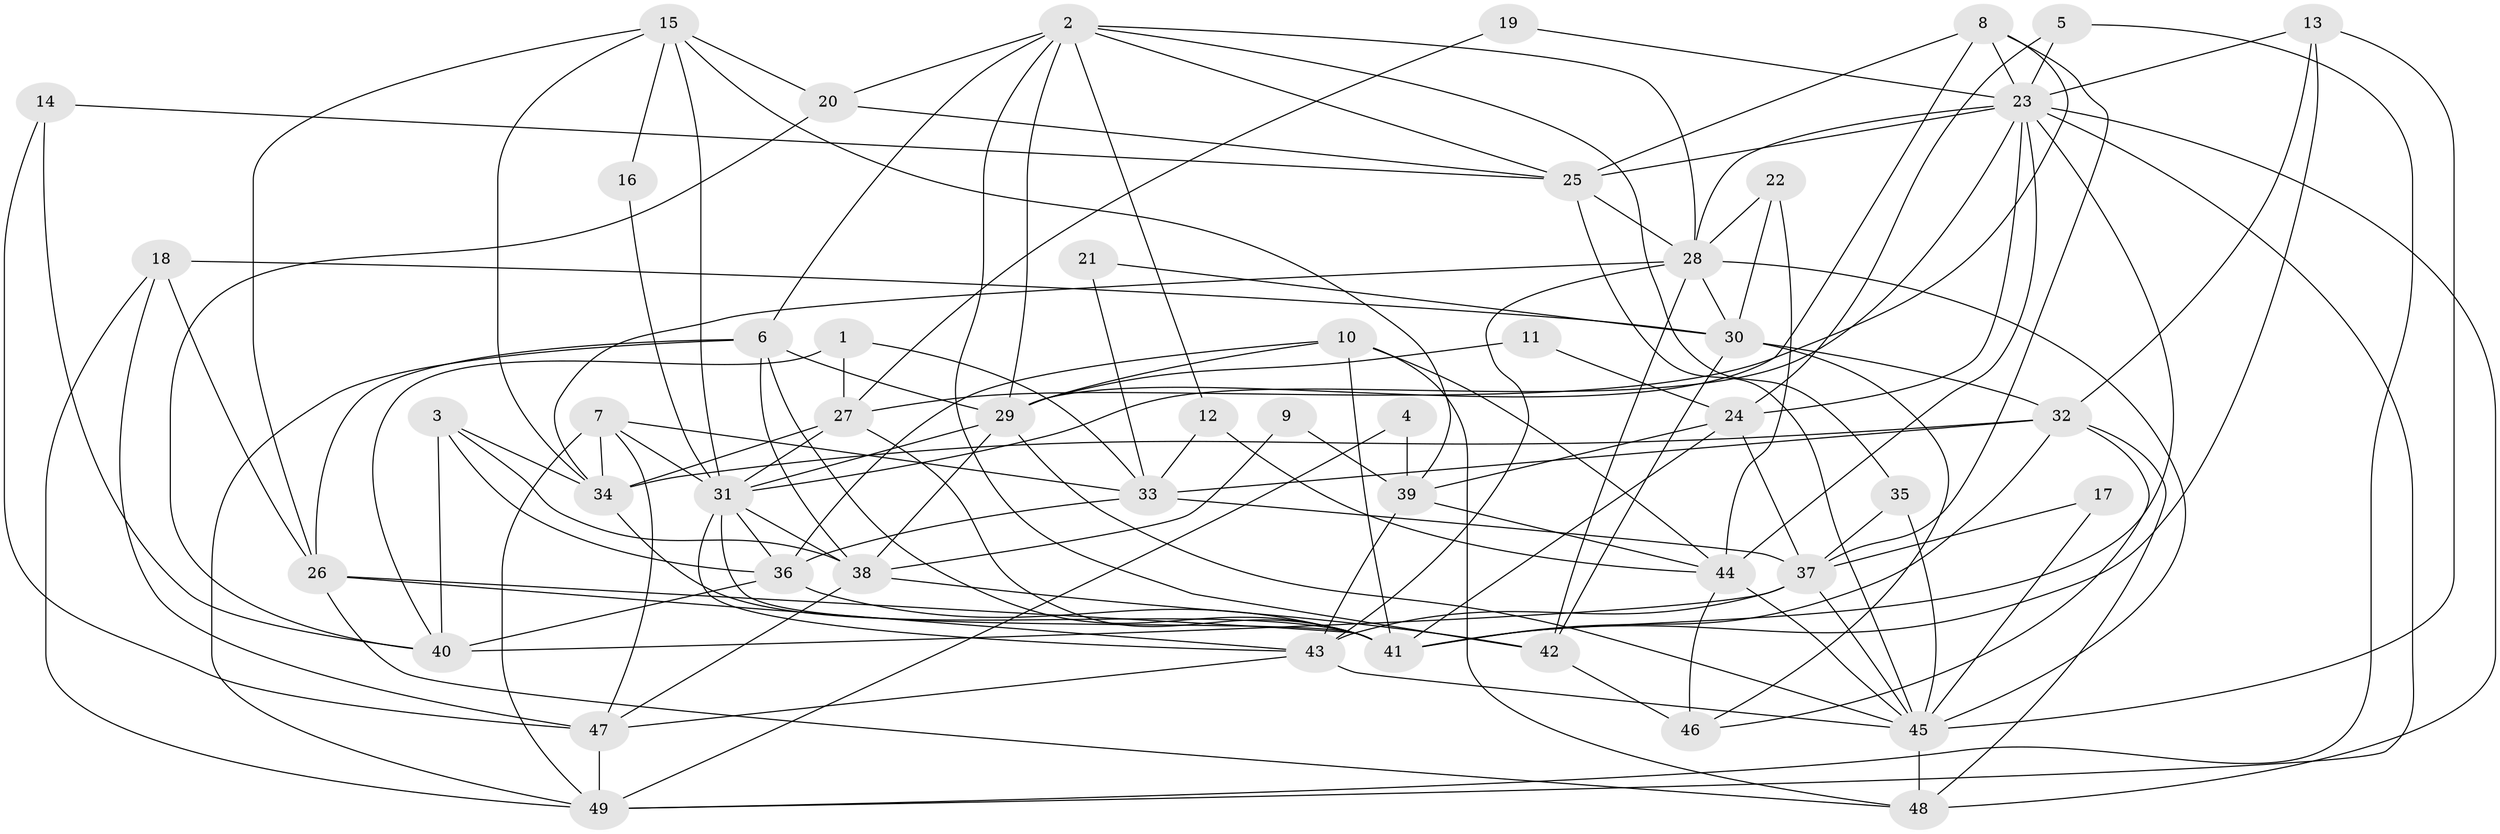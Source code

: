 // original degree distribution, {5: 0.11224489795918367, 2: 0.17346938775510204, 3: 0.21428571428571427, 4: 0.3163265306122449, 6: 0.11224489795918367, 8: 0.01020408163265306, 7: 0.061224489795918366}
// Generated by graph-tools (version 1.1) at 2025/50/03/09/25 03:50:02]
// undirected, 49 vertices, 135 edges
graph export_dot {
graph [start="1"]
  node [color=gray90,style=filled];
  1;
  2;
  3;
  4;
  5;
  6;
  7;
  8;
  9;
  10;
  11;
  12;
  13;
  14;
  15;
  16;
  17;
  18;
  19;
  20;
  21;
  22;
  23;
  24;
  25;
  26;
  27;
  28;
  29;
  30;
  31;
  32;
  33;
  34;
  35;
  36;
  37;
  38;
  39;
  40;
  41;
  42;
  43;
  44;
  45;
  46;
  47;
  48;
  49;
  1 -- 27 [weight=1.0];
  1 -- 33 [weight=1.0];
  1 -- 40 [weight=1.0];
  2 -- 6 [weight=1.0];
  2 -- 12 [weight=1.0];
  2 -- 20 [weight=1.0];
  2 -- 25 [weight=1.0];
  2 -- 28 [weight=1.0];
  2 -- 29 [weight=1.0];
  2 -- 35 [weight=1.0];
  2 -- 42 [weight=1.0];
  3 -- 34 [weight=1.0];
  3 -- 36 [weight=1.0];
  3 -- 38 [weight=1.0];
  3 -- 40 [weight=1.0];
  4 -- 39 [weight=1.0];
  4 -- 49 [weight=1.0];
  5 -- 23 [weight=1.0];
  5 -- 24 [weight=1.0];
  5 -- 49 [weight=1.0];
  6 -- 26 [weight=1.0];
  6 -- 29 [weight=1.0];
  6 -- 38 [weight=1.0];
  6 -- 41 [weight=1.0];
  6 -- 49 [weight=1.0];
  7 -- 31 [weight=1.0];
  7 -- 33 [weight=1.0];
  7 -- 34 [weight=1.0];
  7 -- 47 [weight=1.0];
  7 -- 49 [weight=1.0];
  8 -- 23 [weight=1.0];
  8 -- 25 [weight=1.0];
  8 -- 27 [weight=1.0];
  8 -- 29 [weight=1.0];
  8 -- 37 [weight=1.0];
  9 -- 38 [weight=1.0];
  9 -- 39 [weight=1.0];
  10 -- 29 [weight=1.0];
  10 -- 36 [weight=1.0];
  10 -- 41 [weight=1.0];
  10 -- 44 [weight=1.0];
  10 -- 48 [weight=1.0];
  11 -- 24 [weight=1.0];
  11 -- 29 [weight=1.0];
  12 -- 33 [weight=1.0];
  12 -- 44 [weight=1.0];
  13 -- 23 [weight=1.0];
  13 -- 32 [weight=1.0];
  13 -- 41 [weight=1.0];
  13 -- 45 [weight=1.0];
  14 -- 25 [weight=1.0];
  14 -- 40 [weight=1.0];
  14 -- 47 [weight=1.0];
  15 -- 16 [weight=1.0];
  15 -- 20 [weight=1.0];
  15 -- 26 [weight=1.0];
  15 -- 31 [weight=1.0];
  15 -- 34 [weight=1.0];
  15 -- 39 [weight=1.0];
  16 -- 31 [weight=1.0];
  17 -- 37 [weight=1.0];
  17 -- 45 [weight=1.0];
  18 -- 26 [weight=1.0];
  18 -- 30 [weight=1.0];
  18 -- 47 [weight=1.0];
  18 -- 49 [weight=1.0];
  19 -- 23 [weight=1.0];
  19 -- 27 [weight=1.0];
  20 -- 25 [weight=1.0];
  20 -- 40 [weight=1.0];
  21 -- 30 [weight=1.0];
  21 -- 33 [weight=1.0];
  22 -- 28 [weight=1.0];
  22 -- 30 [weight=1.0];
  22 -- 44 [weight=1.0];
  23 -- 24 [weight=1.0];
  23 -- 25 [weight=1.0];
  23 -- 28 [weight=1.0];
  23 -- 31 [weight=1.0];
  23 -- 41 [weight=1.0];
  23 -- 44 [weight=1.0];
  23 -- 48 [weight=1.0];
  23 -- 49 [weight=1.0];
  24 -- 37 [weight=1.0];
  24 -- 39 [weight=1.0];
  24 -- 41 [weight=1.0];
  25 -- 28 [weight=1.0];
  25 -- 45 [weight=1.0];
  26 -- 41 [weight=1.0];
  26 -- 43 [weight=1.0];
  26 -- 48 [weight=1.0];
  27 -- 31 [weight=1.0];
  27 -- 34 [weight=1.0];
  27 -- 41 [weight=1.0];
  28 -- 30 [weight=1.0];
  28 -- 34 [weight=1.0];
  28 -- 42 [weight=2.0];
  28 -- 43 [weight=2.0];
  28 -- 45 [weight=1.0];
  29 -- 31 [weight=1.0];
  29 -- 38 [weight=1.0];
  29 -- 45 [weight=1.0];
  30 -- 32 [weight=1.0];
  30 -- 42 [weight=1.0];
  30 -- 46 [weight=1.0];
  31 -- 36 [weight=1.0];
  31 -- 38 [weight=1.0];
  31 -- 41 [weight=1.0];
  31 -- 43 [weight=1.0];
  32 -- 33 [weight=1.0];
  32 -- 34 [weight=1.0];
  32 -- 41 [weight=1.0];
  32 -- 46 [weight=1.0];
  32 -- 48 [weight=1.0];
  33 -- 36 [weight=1.0];
  33 -- 37 [weight=1.0];
  34 -- 41 [weight=1.0];
  35 -- 37 [weight=2.0];
  35 -- 45 [weight=1.0];
  36 -- 40 [weight=1.0];
  36 -- 41 [weight=1.0];
  37 -- 40 [weight=1.0];
  37 -- 43 [weight=2.0];
  37 -- 45 [weight=1.0];
  38 -- 42 [weight=1.0];
  38 -- 47 [weight=1.0];
  39 -- 43 [weight=1.0];
  39 -- 44 [weight=1.0];
  42 -- 46 [weight=1.0];
  43 -- 45 [weight=1.0];
  43 -- 47 [weight=1.0];
  44 -- 45 [weight=1.0];
  44 -- 46 [weight=1.0];
  45 -- 48 [weight=1.0];
  47 -- 49 [weight=1.0];
}
